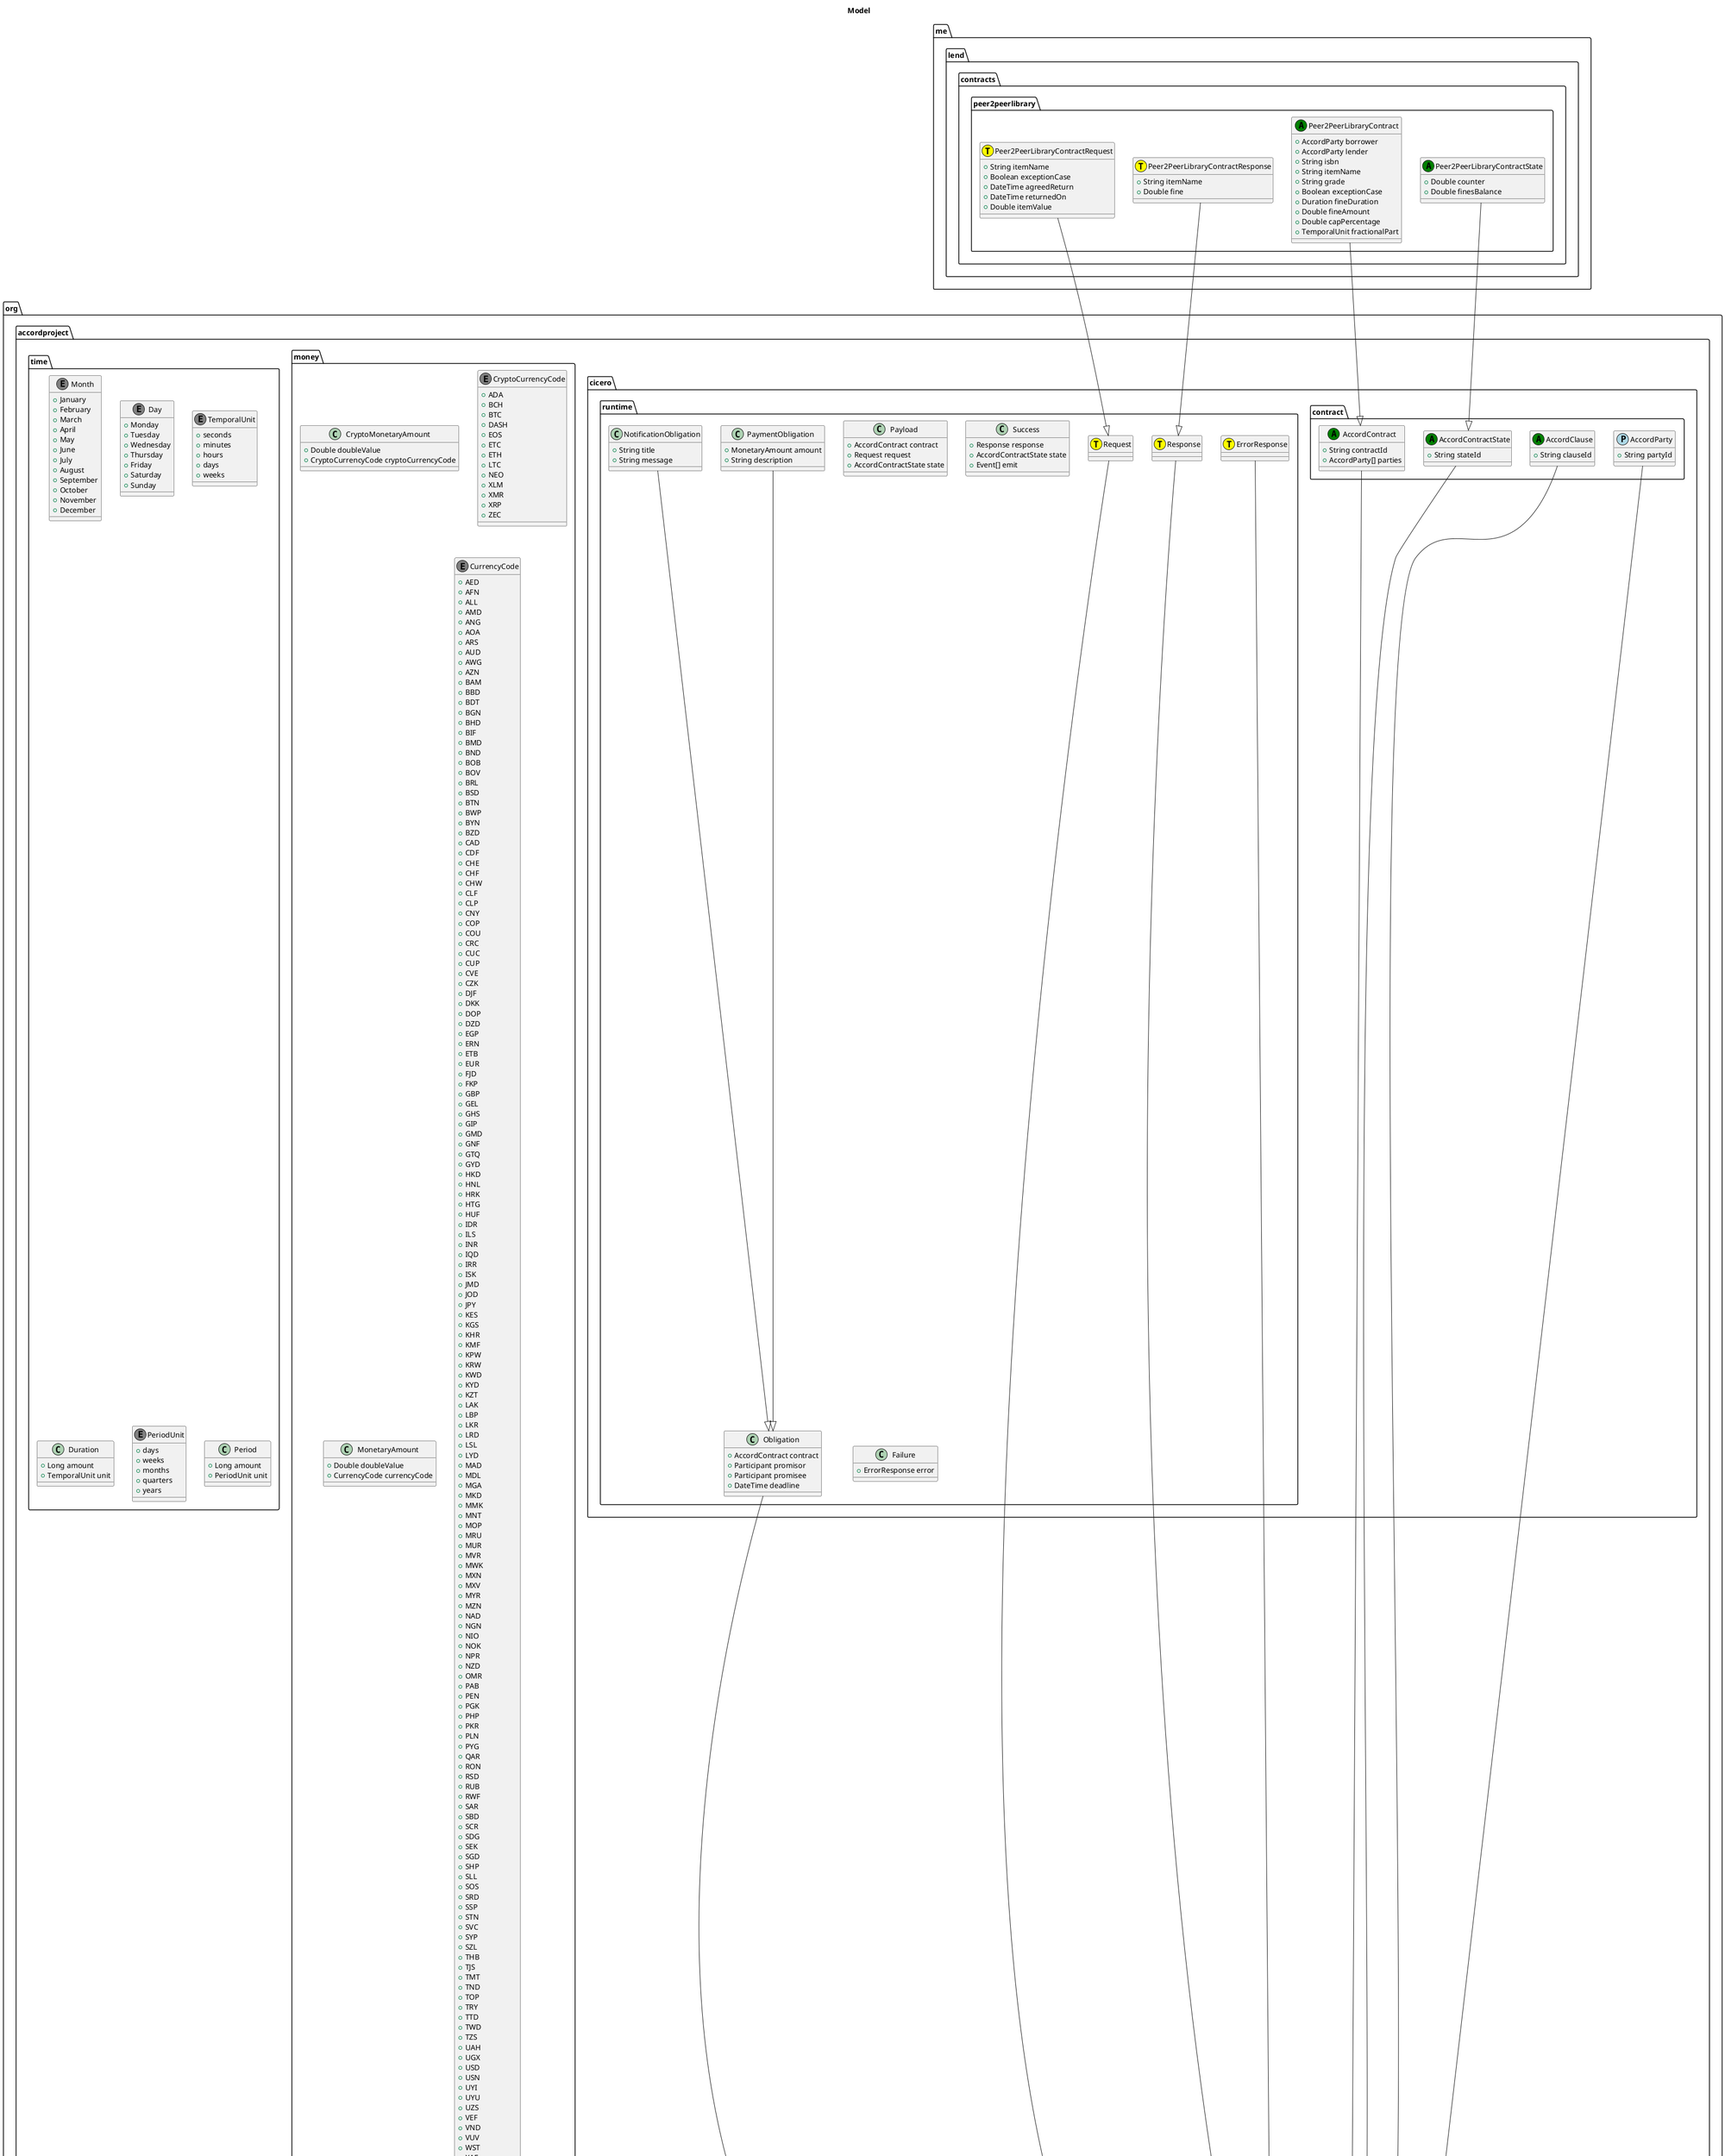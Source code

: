 @startuml
title
Model
endtitle
class org.accordproject.base.Asset << (A,green) >> {
}
class org.accordproject.base.Participant << (P,lightblue) >> {
}
class org.accordproject.base.Transaction << (T,yellow) >> {
   + String transactionId
   + DateTime timestamp
}
class org.accordproject.base.Event {
   + String eventId
   + DateTime timestamp
}
class me.lend.contracts.peer2peerlibrary.Peer2PeerLibraryContract << (A,green) >> {
   + AccordParty borrower
   + AccordParty lender
   + String isbn
   + String itemName
   + String grade
   + Boolean exceptionCase
   + Duration fineDuration
   + Double fineAmount
   + Double capPercentage
   + TemporalUnit fractionalPart
}
me.lend.contracts.peer2peerlibrary.Peer2PeerLibraryContract --|> org.accordproject.cicero.contract.AccordContract
class me.lend.contracts.peer2peerlibrary.Peer2PeerLibraryContractState << (A,green) >> {
   + Double counter
   + Double finesBalance
}
me.lend.contracts.peer2peerlibrary.Peer2PeerLibraryContractState --|> org.accordproject.cicero.contract.AccordContractState
class me.lend.contracts.peer2peerlibrary.Peer2PeerLibraryContractRequest << (T,yellow) >> {
   + String itemName
   + Boolean exceptionCase
   + DateTime agreedReturn
   + DateTime returnedOn
   + Double itemValue
}
me.lend.contracts.peer2peerlibrary.Peer2PeerLibraryContractRequest --|> org.accordproject.cicero.runtime.Request
class me.lend.contracts.peer2peerlibrary.Peer2PeerLibraryContractResponse << (T,yellow) >> {
   + String itemName
   + Double fine
}
me.lend.contracts.peer2peerlibrary.Peer2PeerLibraryContractResponse --|> org.accordproject.cicero.runtime.Response
class org.accordproject.cicero.contract.AccordContractState << (A,green) >> {
   + String stateId
}
org.accordproject.cicero.contract.AccordContractState --|> org.accordproject.base.Asset
class org.accordproject.cicero.contract.AccordParty << (P,lightblue) >> {
   + String partyId
}
org.accordproject.cicero.contract.AccordParty --|> org.accordproject.base.Participant
class org.accordproject.cicero.contract.AccordContract << (A,green) >> {
   + String contractId
   + AccordParty[] parties
}
org.accordproject.cicero.contract.AccordContract --|> org.accordproject.base.Asset
class org.accordproject.cicero.contract.AccordClause << (A,green) >> {
   + String clauseId
}
org.accordproject.cicero.contract.AccordClause --|> org.accordproject.base.Asset
class org.accordproject.cicero.runtime.Request << (T,yellow) >> {
}
org.accordproject.cicero.runtime.Request --|> org.accordproject.base.Transaction
class org.accordproject.cicero.runtime.Response << (T,yellow) >> {
}
org.accordproject.cicero.runtime.Response --|> org.accordproject.base.Transaction
class org.accordproject.cicero.runtime.ErrorResponse << (T,yellow) >> {
}
org.accordproject.cicero.runtime.ErrorResponse --|> org.accordproject.base.Transaction
class org.accordproject.cicero.runtime.Obligation {
   + AccordContract contract
   + Participant promisor
   + Participant promisee
   + DateTime deadline
}
org.accordproject.cicero.runtime.Obligation --|> org.accordproject.base.Event
class org.accordproject.cicero.runtime.PaymentObligation {
   + MonetaryAmount amount
   + String description
}
org.accordproject.cicero.runtime.PaymentObligation --|> org.accordproject.cicero.runtime.Obligation
class org.accordproject.cicero.runtime.NotificationObligation {
   + String title
   + String message
}
org.accordproject.cicero.runtime.NotificationObligation --|> org.accordproject.cicero.runtime.Obligation
class org.accordproject.cicero.runtime.Payload {
   + AccordContract contract
   + Request request
   + AccordContractState state
}
class org.accordproject.cicero.runtime.Success {
   + Response response
   + AccordContractState state
   + Event[] emit
}
class org.accordproject.cicero.runtime.Failure {
   + ErrorResponse error
}
class org.accordproject.money.CryptoMonetaryAmount {
   + Double doubleValue
   + CryptoCurrencyCode cryptoCurrencyCode
}
class org.accordproject.money.CryptoCurrencyCode << (E,grey) >> {
   + ADA
   + BCH
   + BTC
   + DASH
   + EOS
   + ETC
   + ETH
   + LTC
   + NEO
   + XLM
   + XMR
   + XRP
   + ZEC
}
class org.accordproject.money.MonetaryAmount {
   + Double doubleValue
   + CurrencyCode currencyCode
}
class org.accordproject.money.CurrencyCode << (E,grey) >> {
   + AED
   + AFN
   + ALL
   + AMD
   + ANG
   + AOA
   + ARS
   + AUD
   + AWG
   + AZN
   + BAM
   + BBD
   + BDT
   + BGN
   + BHD
   + BIF
   + BMD
   + BND
   + BOB
   + BOV
   + BRL
   + BSD
   + BTN
   + BWP
   + BYN
   + BZD
   + CAD
   + CDF
   + CHE
   + CHF
   + CHW
   + CLF
   + CLP
   + CNY
   + COP
   + COU
   + CRC
   + CUC
   + CUP
   + CVE
   + CZK
   + DJF
   + DKK
   + DOP
   + DZD
   + EGP
   + ERN
   + ETB
   + EUR
   + FJD
   + FKP
   + GBP
   + GEL
   + GHS
   + GIP
   + GMD
   + GNF
   + GTQ
   + GYD
   + HKD
   + HNL
   + HRK
   + HTG
   + HUF
   + IDR
   + ILS
   + INR
   + IQD
   + IRR
   + ISK
   + JMD
   + JOD
   + JPY
   + KES
   + KGS
   + KHR
   + KMF
   + KPW
   + KRW
   + KWD
   + KYD
   + KZT
   + LAK
   + LBP
   + LKR
   + LRD
   + LSL
   + LYD
   + MAD
   + MDL
   + MGA
   + MKD
   + MMK
   + MNT
   + MOP
   + MRU
   + MUR
   + MVR
   + MWK
   + MXN
   + MXV
   + MYR
   + MZN
   + NAD
   + NGN
   + NIO
   + NOK
   + NPR
   + NZD
   + OMR
   + PAB
   + PEN
   + PGK
   + PHP
   + PKR
   + PLN
   + PYG
   + QAR
   + RON
   + RSD
   + RUB
   + RWF
   + SAR
   + SBD
   + SCR
   + SDG
   + SEK
   + SGD
   + SHP
   + SLL
   + SOS
   + SRD
   + SSP
   + STN
   + SVC
   + SYP
   + SZL
   + THB
   + TJS
   + TMT
   + TND
   + TOP
   + TRY
   + TTD
   + TWD
   + TZS
   + UAH
   + UGX
   + USD
   + USN
   + UYI
   + UYU
   + UZS
   + VEF
   + VND
   + VUV
   + WST
   + XAF
   + XAG
   + XAU
   + XBA
   + XBB
   + XBC
   + XBD
   + XCD
   + XDR
   + XOF
   + XPD
   + XPF
   + XPT
   + XSU
   + XTS
   + XUA
   + XXX
   + YER
   + ZAR
   + ZMW
   + ZWL
}
class org.accordproject.time.Month << (E,grey) >> {
   + January
   + February
   + March
   + April
   + May
   + June
   + July
   + August
   + September
   + October
   + November
   + December
}
class org.accordproject.time.Day << (E,grey) >> {
   + Monday
   + Tuesday
   + Wednesday
   + Thursday
   + Friday
   + Saturday
   + Sunday
}
class org.accordproject.time.TemporalUnit << (E,grey) >> {
   + seconds
   + minutes
   + hours
   + days
   + weeks
}
class org.accordproject.time.Duration {
   + Long amount
   + TemporalUnit unit
}
class org.accordproject.time.PeriodUnit << (E,grey) >> {
   + days
   + weeks
   + months
   + quarters
   + years
}
class org.accordproject.time.Period {
   + Long amount
   + PeriodUnit unit
}
@enduml
